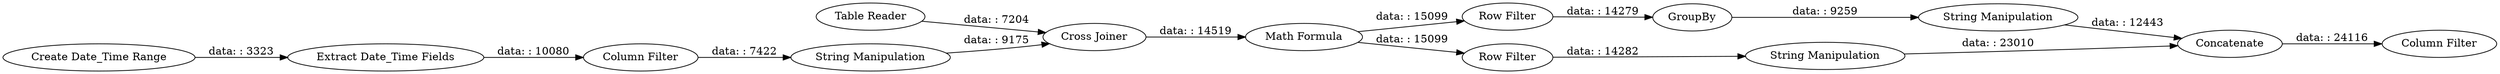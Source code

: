 digraph {
	"-8728135600162812713_36" [label="String Manipulation"]
	"-8728135600162812713_40" [label="Column Filter"]
	"-8728135600162812713_35" [label=GroupBy]
	"-8728135600162812713_1" [label="Table Reader"]
	"-8728135600162812713_29" [label="Math Formula"]
	"-8728135600162812713_28" [label="Cross Joiner"]
	"-8728135600162812713_39" [label=Concatenate]
	"-8728135600162812713_38" [label="String Manipulation"]
	"-8728135600162812713_34" [label="Row Filter"]
	"-7387349243017124154_2" [label="Create Date_Time Range"]
	"-7387349243017124154_31" [label="Column Filter"]
	"-7387349243017124154_37" [label="String Manipulation"]
	"-7387349243017124154_30" [label="Extract Date_Time Fields"]
	"-8728135600162812713_33" [label="Row Filter"]
	"-8728135600162812713_33" -> "-8728135600162812713_38" [label="data: : 14282"]
	"-7387349243017124154_30" -> "-7387349243017124154_31" [label="data: : 10080"]
	"-7387349243017124154_2" -> "-7387349243017124154_30" [label="data: : 3323"]
	"-8728135600162812713_34" -> "-8728135600162812713_35" [label="data: : 14279"]
	"-8728135600162812713_28" -> "-8728135600162812713_29" [label="data: : 14519"]
	"-8728135600162812713_1" -> "-8728135600162812713_28" [label="data: : 7204"]
	"-8728135600162812713_29" -> "-8728135600162812713_34" [label="data: : 15099"]
	"-7387349243017124154_37" -> "-8728135600162812713_28" [label="data: : 9175"]
	"-7387349243017124154_31" -> "-7387349243017124154_37" [label="data: : 7422"]
	"-8728135600162812713_36" -> "-8728135600162812713_39" [label="data: : 12443"]
	"-8728135600162812713_39" -> "-8728135600162812713_40" [label="data: : 24116"]
	"-8728135600162812713_35" -> "-8728135600162812713_36" [label="data: : 9259"]
	"-8728135600162812713_38" -> "-8728135600162812713_39" [label="data: : 23010"]
	"-8728135600162812713_29" -> "-8728135600162812713_33" [label="data: : 15099"]
	rankdir=LR
}
